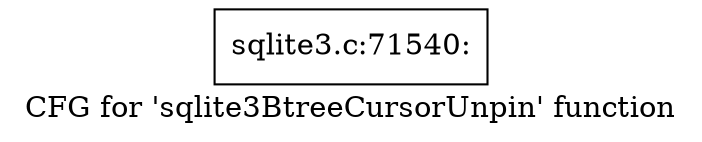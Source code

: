 digraph "CFG for 'sqlite3BtreeCursorUnpin' function" {
	label="CFG for 'sqlite3BtreeCursorUnpin' function";

	Node0x55c0f84f6f80 [shape=record,label="{sqlite3.c:71540:}"];
}

